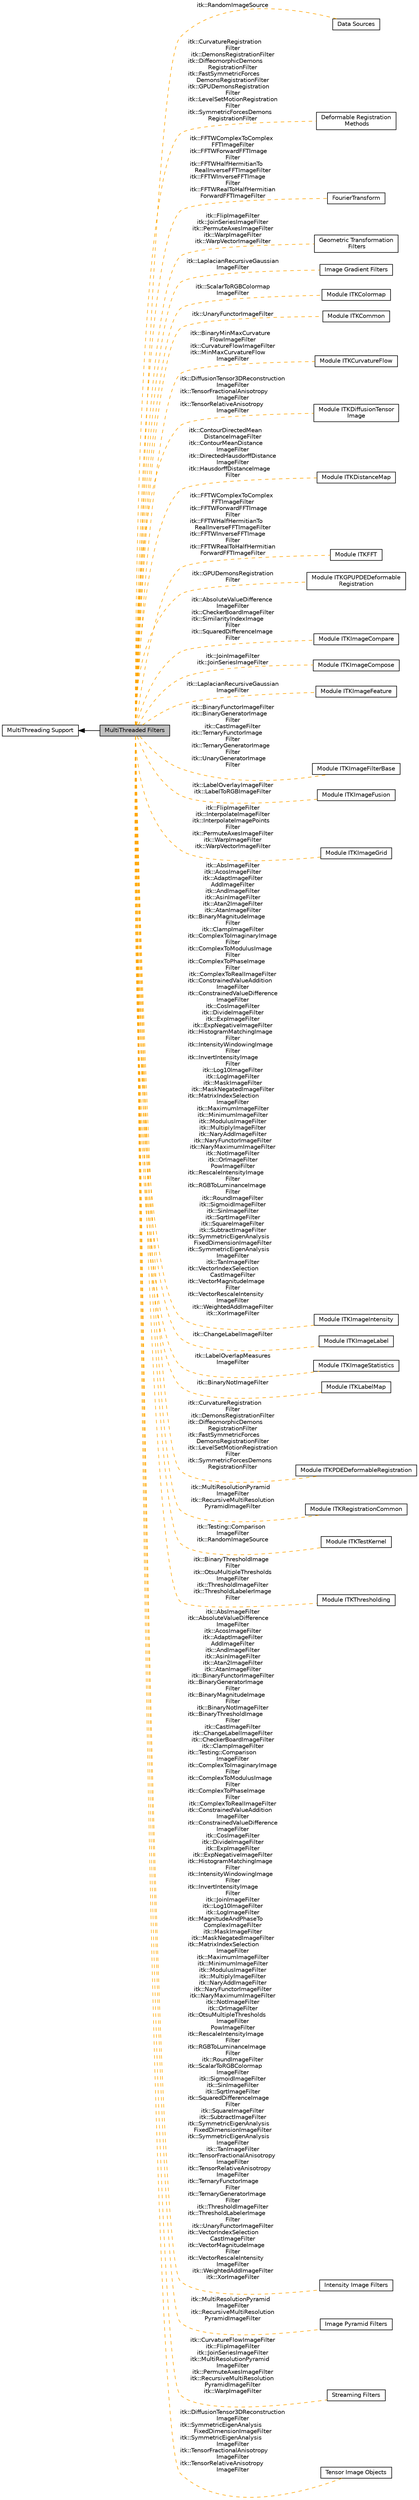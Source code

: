 digraph "MultiThreaded Filters"
{
  edge [fontname="Helvetica",fontsize="10",labelfontname="Helvetica",labelfontsize="10"];
  node [fontname="Helvetica",fontsize="10",shape=box];
  rankdir=LR;
  Node30 [label="Data Sources",height=0.2,width=0.4,color="black", fillcolor="white", style="filled",URL="$group__DataSources.html",tooltip=" "];
  Node14 [label="Deformable Registration\l Methods",height=0.2,width=0.4,color="black", fillcolor="white", style="filled",URL="$group__DeformableImageRegistration.html",tooltip=" "];
  Node18 [label="FourierTransform",height=0.2,width=0.4,color="black", fillcolor="white", style="filled",URL="$group__FourierTransform.html",tooltip=" "];
  Node20 [label="Geometric Transformation\l Filters",height=0.2,width=0.4,color="black", fillcolor="white", style="filled",URL="$group__GeometricTransform.html",tooltip=" "];
  Node26 [label="Image Gradient Filters",height=0.2,width=0.4,color="black", fillcolor="white", style="filled",URL="$group__GradientFilters.html",tooltip=" "];
  Node31 [label="Module ITKColormap",height=0.2,width=0.4,color="black", fillcolor="white", style="filled",URL="$group__ITKColormap.html",tooltip=" "];
  Node32 [label="Module ITKCommon",height=0.2,width=0.4,color="black", fillcolor="white", style="filled",URL="$group__ITKCommon.html",tooltip=" "];
  Node7 [label="Module ITKCurvatureFlow",height=0.2,width=0.4,color="black", fillcolor="white", style="filled",URL="$group__ITKCurvatureFlow.html",tooltip=" "];
  Node17 [label="Module ITKDiffusionTensor\lImage",height=0.2,width=0.4,color="black", fillcolor="white", style="filled",URL="$group__ITKDiffusionTensorImage.html",tooltip=" "];
  Node12 [label="Module ITKDistanceMap",height=0.2,width=0.4,color="black", fillcolor="white", style="filled",URL="$group__ITKDistanceMap.html",tooltip=" "];
  Node19 [label="Module ITKFFT",height=0.2,width=0.4,color="black", fillcolor="white", style="filled",URL="$group__ITKFFT.html",tooltip=" "];
  Node22 [label="Module ITKGPUPDEDeformable\lRegistration",height=0.2,width=0.4,color="black", fillcolor="white", style="filled",URL="$group__ITKGPUPDEDeformableRegistration.html",tooltip=" "];
  Node5 [label="Module ITKImageCompare",height=0.2,width=0.4,color="black", fillcolor="white", style="filled",URL="$group__ITKImageCompare.html",tooltip=" "];
  Node23 [label="Module ITKImageCompose",height=0.2,width=0.4,color="black", fillcolor="white", style="filled",URL="$group__ITKImageCompose.html",tooltip=" "];
  Node27 [label="Module ITKImageFeature",height=0.2,width=0.4,color="black", fillcolor="white", style="filled",URL="$group__ITKImageFeature.html",tooltip=" "];
  Node6 [label="Module ITKImageFilterBase",height=0.2,width=0.4,color="black", fillcolor="white", style="filled",URL="$group__ITKImageFilterBase.html",tooltip=" "];
  Node25 [label="Module ITKImageFusion",height=0.2,width=0.4,color="black", fillcolor="white", style="filled",URL="$group__ITKImageFusion.html",tooltip=" "];
  Node21 [label="Module ITKImageGrid",height=0.2,width=0.4,color="black", fillcolor="white", style="filled",URL="$group__ITKImageGrid.html",tooltip=" "];
  Node4 [label="Module ITKImageIntensity",height=0.2,width=0.4,color="black", fillcolor="white", style="filled",URL="$group__ITKImageIntensity.html",tooltip=" "];
  Node10 [label="Module ITKImageLabel",height=0.2,width=0.4,color="black", fillcolor="white", style="filled",URL="$group__ITKImageLabel.html",tooltip=" "];
  Node24 [label="Module ITKImageStatistics",height=0.2,width=0.4,color="black", fillcolor="white", style="filled",URL="$group__ITKImageStatistics.html",tooltip=" "];
  Node8 [label="Module ITKLabelMap",height=0.2,width=0.4,color="black", fillcolor="white", style="filled",URL="$group__ITKLabelMap.html",tooltip=" "];
  Node15 [label="Module ITKPDEDeformableRegistration",height=0.2,width=0.4,color="black", fillcolor="white", style="filled",URL="$group__ITKPDEDeformableRegistration.html",tooltip=" "];
  Node29 [label="Module ITKRegistrationCommon",height=0.2,width=0.4,color="black", fillcolor="white", style="filled",URL="$group__ITKRegistrationCommon.html",tooltip=" "];
  Node11 [label="Module ITKTestKernel",height=0.2,width=0.4,color="black", fillcolor="white", style="filled",URL="$group__ITKTestKernel.html",tooltip=" "];
  Node9 [label="Module ITKThresholding",height=0.2,width=0.4,color="black", fillcolor="white", style="filled",URL="$group__ITKThresholding.html",tooltip=" "];
  Node3 [label="Intensity Image Filters",height=0.2,width=0.4,color="black", fillcolor="white", style="filled",URL="$group__IntensityImageFilters.html",tooltip=" "];
  Node1 [label="MultiThreaded Filters",height=0.2,width=0.4,color="black", fillcolor="grey75", style="filled", fontcolor="black",tooltip=" "];
  Node2 [label="MultiThreading Support",height=0.2,width=0.4,color="black", fillcolor="white", style="filled",URL="$group__MultiThreadingGroup.html",tooltip=" "];
  Node28 [label="Image Pyramid Filters",height=0.2,width=0.4,color="black", fillcolor="white", style="filled",URL="$group__PyramidImageFilter.html",tooltip=" "];
  Node13 [label="Streaming Filters",height=0.2,width=0.4,color="black", fillcolor="white", style="filled",URL="$group__Streamed.html",tooltip=" "];
  Node16 [label="Tensor Image Objects",height=0.2,width=0.4,color="black", fillcolor="white", style="filled",URL="$group__TensorObjects.html",tooltip=" "];
  Node2->Node1 [shape=plaintext, dir="back", style="solid"];
  Node1->Node3 [shape=plaintext, label="itk::AbsImageFilter\nitk::AbsoluteValueDifference\lImageFilter\nitk::AcosImageFilter\nitk::AdaptImageFilter\nAddImageFilter\nitk::AndImageFilter\nitk::AsinImageFilter\nitk::Atan2ImageFilter\nitk::AtanImageFilter\nitk::BinaryFunctorImageFilter\nitk::BinaryGeneratorImage\lFilter\nitk::BinaryMagnitudeImage\lFilter\nitk::BinaryNotImageFilter\nitk::BinaryThresholdImage\lFilter\nitk::CastImageFilter\nitk::ChangeLabelImageFilter\nitk::CheckerBoardImageFilter\nitk::ClampImageFilter\nitk::Testing::Comparison\lImageFilter\nitk::ComplexToImaginaryImage\lFilter\nitk::ComplexToModulusImage\lFilter\nitk::ComplexToPhaseImage\lFilter\nitk::ComplexToRealImageFilter\nitk::ConstrainedValueAddition\lImageFilter\nitk::ConstrainedValueDifference\lImageFilter\nitk::CosImageFilter\nitk::DivideImageFilter\nitk::ExpImageFilter\nitk::ExpNegativeImageFilter\nitk::HistogramMatchingImage\lFilter\nitk::IntensityWindowingImage\lFilter\nitk::InvertIntensityImage\lFilter\nitk::JoinImageFilter\nitk::Log10ImageFilter\nitk::LogImageFilter\nitk::MagnitudeAndPhaseTo\lComplexImageFilter\nitk::MaskImageFilter\nitk::MaskNegatedImageFilter\nitk::MatrixIndexSelection\lImageFilter\nitk::MaximumImageFilter\nitk::MinimumImageFilter\nitk::ModulusImageFilter\nitk::MultiplyImageFilter\nitk::NaryAddImageFilter\nitk::NaryFunctorImageFilter\nitk::NaryMaximumImageFilter\nitk::NotImageFilter\nitk::OrImageFilter\nitk::OtsuMultipleThresholds\lImageFilter\nPowImageFilter\nitk::RescaleIntensityImage\lFilter\nitk::RGBToLuminanceImage\lFilter\nitk::RoundImageFilter\nitk::ScalarToRGBColormap\lImageFilter\nitk::SigmoidImageFilter\nitk::SinImageFilter\nitk::SqrtImageFilter\nitk::SquaredDifferenceImage\lFilter\nitk::SquareImageFilter\nitk::SubtractImageFilter\nitk::SymmetricEigenAnalysis\lFixedDimensionImageFilter\nitk::SymmetricEigenAnalysis\lImageFilter\nitk::TanImageFilter\nitk::TensorFractionalAnisotropy\lImageFilter\nitk::TensorRelativeAnisotropy\lImageFilter\nitk::TernaryFunctorImage\lFilter\nitk::TernaryGeneratorImage\lFilter\nitk::ThresholdImageFilter\nitk::ThresholdLabelerImage\lFilter\nitk::UnaryFunctorImageFilter\nitk::VectorIndexSelection\lCastImageFilter\nitk::VectorMagnitudeImage\lFilter\nitk::VectorRescaleIntensity\lImageFilter\nitk::WeightedAddImageFilter\nitk::XorImageFilter", color="orange", dir="none", style="dashed"];
  Node1->Node4 [shape=plaintext, label="itk::AbsImageFilter\nitk::AcosImageFilter\nitk::AdaptImageFilter\nAddImageFilter\nitk::AndImageFilter\nitk::AsinImageFilter\nitk::Atan2ImageFilter\nitk::AtanImageFilter\nitk::BinaryMagnitudeImage\lFilter\nitk::ClampImageFilter\nitk::ComplexToImaginaryImage\lFilter\nitk::ComplexToModulusImage\lFilter\nitk::ComplexToPhaseImage\lFilter\nitk::ComplexToRealImageFilter\nitk::ConstrainedValueAddition\lImageFilter\nitk::ConstrainedValueDifference\lImageFilter\nitk::CosImageFilter\nitk::DivideImageFilter\nitk::ExpImageFilter\nitk::ExpNegativeImageFilter\nitk::HistogramMatchingImage\lFilter\nitk::IntensityWindowingImage\lFilter\nitk::InvertIntensityImage\lFilter\nitk::Log10ImageFilter\nitk::LogImageFilter\nitk::MaskImageFilter\nitk::MaskNegatedImageFilter\nitk::MatrixIndexSelection\lImageFilter\nitk::MaximumImageFilter\nitk::MinimumImageFilter\nitk::ModulusImageFilter\nitk::MultiplyImageFilter\nitk::NaryAddImageFilter\nitk::NaryFunctorImageFilter\nitk::NaryMaximumImageFilter\nitk::NotImageFilter\nitk::OrImageFilter\nPowImageFilter\nitk::RescaleIntensityImage\lFilter\nitk::RGBToLuminanceImage\lFilter\nitk::RoundImageFilter\nitk::SigmoidImageFilter\nitk::SinImageFilter\nitk::SqrtImageFilter\nitk::SquareImageFilter\nitk::SubtractImageFilter\nitk::SymmetricEigenAnalysis\lFixedDimensionImageFilter\nitk::SymmetricEigenAnalysis\lImageFilter\nitk::TanImageFilter\nitk::VectorIndexSelection\lCastImageFilter\nitk::VectorMagnitudeImage\lFilter\nitk::VectorRescaleIntensity\lImageFilter\nitk::WeightedAddImageFilter\nitk::XorImageFilter", color="orange", dir="none", style="dashed"];
  Node1->Node5 [shape=plaintext, label="itk::AbsoluteValueDifference\lImageFilter\nitk::CheckerBoardImageFilter\nitk::SimilarityIndexImage\lFilter\nitk::SquaredDifferenceImage\lFilter", color="orange", dir="none", style="dashed"];
  Node1->Node6 [shape=plaintext, label="itk::BinaryFunctorImageFilter\nitk::BinaryGeneratorImage\lFilter\nitk::CastImageFilter\nitk::TernaryFunctorImage\lFilter\nitk::TernaryGeneratorImage\lFilter\nitk::UnaryGeneratorImage\lFilter", color="orange", dir="none", style="dashed"];
  Node1->Node7 [shape=plaintext, label="itk::BinaryMinMaxCurvature\lFlowImageFilter\nitk::CurvatureFlowImageFilter\nitk::MinMaxCurvatureFlow\lImageFilter", color="orange", dir="none", style="dashed"];
  Node1->Node8 [shape=plaintext, label="itk::BinaryNotImageFilter", color="orange", dir="none", style="dashed"];
  Node1->Node9 [shape=plaintext, label="itk::BinaryThresholdImage\lFilter\nitk::OtsuMultipleThresholds\lImageFilter\nitk::ThresholdImageFilter\nitk::ThresholdLabelerImage\lFilter", color="orange", dir="none", style="dashed"];
  Node1->Node10 [shape=plaintext, label="itk::ChangeLabelImageFilter", color="orange", dir="none", style="dashed"];
  Node1->Node11 [shape=plaintext, label="itk::Testing::Comparison\lImageFilter\nitk::RandomImageSource", color="orange", dir="none", style="dashed"];
  Node1->Node12 [shape=plaintext, label="itk::ContourDirectedMean\lDistanceImageFilter\nitk::ContourMeanDistance\lImageFilter\nitk::DirectedHausdorffDistance\lImageFilter\nitk::HausdorffDistanceImage\lFilter", color="orange", dir="none", style="dashed"];
  Node1->Node13 [shape=plaintext, label="itk::CurvatureFlowImageFilter\nitk::FlipImageFilter\nitk::JoinSeriesImageFilter\nitk::MultiResolutionPyramid\lImageFilter\nitk::PermuteAxesImageFilter\nitk::RecursiveMultiResolution\lPyramidImageFilter\nitk::WarpImageFilter", color="orange", dir="none", style="dashed"];
  Node1->Node14 [shape=plaintext, label="itk::CurvatureRegistration\lFilter\nitk::DemonsRegistrationFilter\nitk::DiffeomorphicDemons\lRegistrationFilter\nitk::FastSymmetricForces\lDemonsRegistrationFilter\nitk::GPUDemonsRegistration\lFilter\nitk::LevelSetMotionRegistration\lFilter\nitk::SymmetricForcesDemons\lRegistrationFilter", color="orange", dir="none", style="dashed"];
  Node1->Node15 [shape=plaintext, label="itk::CurvatureRegistration\lFilter\nitk::DemonsRegistrationFilter\nitk::DiffeomorphicDemons\lRegistrationFilter\nitk::FastSymmetricForces\lDemonsRegistrationFilter\nitk::LevelSetMotionRegistration\lFilter\nitk::SymmetricForcesDemons\lRegistrationFilter", color="orange", dir="none", style="dashed"];
  Node1->Node16 [shape=plaintext, label="itk::DiffusionTensor3DReconstruction\lImageFilter\nitk::SymmetricEigenAnalysis\lFixedDimensionImageFilter\nitk::SymmetricEigenAnalysis\lImageFilter\nitk::TensorFractionalAnisotropy\lImageFilter\nitk::TensorRelativeAnisotropy\lImageFilter", color="orange", dir="none", style="dashed"];
  Node1->Node17 [shape=plaintext, label="itk::DiffusionTensor3DReconstruction\lImageFilter\nitk::TensorFractionalAnisotropy\lImageFilter\nitk::TensorRelativeAnisotropy\lImageFilter", color="orange", dir="none", style="dashed"];
  Node1->Node18 [shape=plaintext, label="itk::FFTWComplexToComplex\lFFTImageFilter\nitk::FFTWForwardFFTImage\lFilter\nitk::FFTWHalfHermitianTo\lRealInverseFFTImageFilter\nitk::FFTWInverseFFTImage\lFilter\nitk::FFTWRealToHalfHermitian\lForwardFFTImageFilter", color="orange", dir="none", style="dashed"];
  Node1->Node19 [shape=plaintext, label="itk::FFTWComplexToComplex\lFFTImageFilter\nitk::FFTWForwardFFTImage\lFilter\nitk::FFTWHalfHermitianTo\lRealInverseFFTImageFilter\nitk::FFTWInverseFFTImage\lFilter\nitk::FFTWRealToHalfHermitian\lForwardFFTImageFilter", color="orange", dir="none", style="dashed"];
  Node1->Node20 [shape=plaintext, label="itk::FlipImageFilter\nitk::JoinSeriesImageFilter\nitk::PermuteAxesImageFilter\nitk::WarpImageFilter\nitk::WarpVectorImageFilter", color="orange", dir="none", style="dashed"];
  Node1->Node21 [shape=plaintext, label="itk::FlipImageFilter\nitk::InterpolateImageFilter\nitk::InterpolateImagePoints\lFilter\nitk::PermuteAxesImageFilter\nitk::WarpImageFilter\nitk::WarpVectorImageFilter", color="orange", dir="none", style="dashed"];
  Node1->Node22 [shape=plaintext, label="itk::GPUDemonsRegistration\lFilter", color="orange", dir="none", style="dashed"];
  Node1->Node23 [shape=plaintext, label="itk::JoinImageFilter\nitk::JoinSeriesImageFilter", color="orange", dir="none", style="dashed"];
  Node1->Node24 [shape=plaintext, label="itk::LabelOverlapMeasures\lImageFilter", color="orange", dir="none", style="dashed"];
  Node1->Node25 [shape=plaintext, label="itk::LabelOverlayImageFilter\nitk::LabelToRGBImageFilter", color="orange", dir="none", style="dashed"];
  Node1->Node26 [shape=plaintext, label="itk::LaplacianRecursiveGaussian\lImageFilter", color="orange", dir="none", style="dashed"];
  Node1->Node27 [shape=plaintext, label="itk::LaplacianRecursiveGaussian\lImageFilter", color="orange", dir="none", style="dashed"];
  Node1->Node28 [shape=plaintext, label="itk::MultiResolutionPyramid\lImageFilter\nitk::RecursiveMultiResolution\lPyramidImageFilter", color="orange", dir="none", style="dashed"];
  Node1->Node29 [shape=plaintext, label="itk::MultiResolutionPyramid\lImageFilter\nitk::RecursiveMultiResolution\lPyramidImageFilter", color="orange", dir="none", style="dashed"];
  Node1->Node30 [shape=plaintext, label="itk::RandomImageSource", color="orange", dir="none", style="dashed"];
  Node1->Node31 [shape=plaintext, label="itk::ScalarToRGBColormap\lImageFilter", color="orange", dir="none", style="dashed"];
  Node1->Node32 [shape=plaintext, label="itk::UnaryFunctorImageFilter", color="orange", dir="none", style="dashed"];
}
